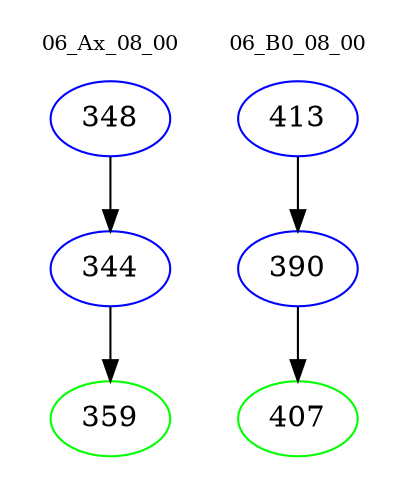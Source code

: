 digraph{
subgraph cluster_0 {
color = white
label = "06_Ax_08_00";
fontsize=10;
T0_348 [label="348", color="blue"]
T0_348 -> T0_344 [color="black"]
T0_344 [label="344", color="blue"]
T0_344 -> T0_359 [color="black"]
T0_359 [label="359", color="green"]
}
subgraph cluster_1 {
color = white
label = "06_B0_08_00";
fontsize=10;
T1_413 [label="413", color="blue"]
T1_413 -> T1_390 [color="black"]
T1_390 [label="390", color="blue"]
T1_390 -> T1_407 [color="black"]
T1_407 [label="407", color="green"]
}
}
